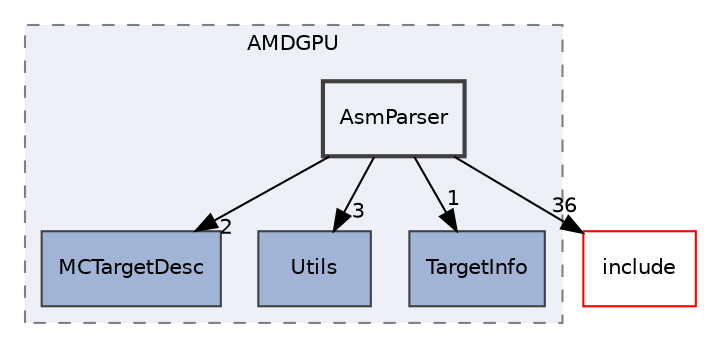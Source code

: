 digraph "lib/Target/AMDGPU/AsmParser"
{
 // LATEX_PDF_SIZE
  bgcolor="transparent";
  edge [fontname="Helvetica",fontsize="10",labelfontname="Helvetica",labelfontsize="10"];
  node [fontname="Helvetica",fontsize="10",shape="box"];
  compound=true
  subgraph clusterdir_447ce995d6e35417de5ec3060e97c93e {
    graph [ bgcolor="#edf0f7", pencolor="grey50", style="filled,dashed,", label="AMDGPU", fontname="Helvetica", fontsize="10", URL="dir_447ce995d6e35417de5ec3060e97c93e.html"]
  dir_11079433822a7eb4461df62ee7457777 [label="MCTargetDesc", style="filled,", fillcolor="#a2b4d6", color="grey25", URL="dir_11079433822a7eb4461df62ee7457777.html"];
  dir_234f42f82b76b03f6101df18c668b2d0 [label="Utils", style="filled,", fillcolor="#a2b4d6", color="grey25", URL="dir_234f42f82b76b03f6101df18c668b2d0.html"];
  dir_c9171f2c0f5e8c5077bd9fc5c6f70647 [label="TargetInfo", style="filled,", fillcolor="#a2b4d6", color="grey25", URL="dir_c9171f2c0f5e8c5077bd9fc5c6f70647.html"];
  dir_85a100ef039c3f4c9003c4e03ed24421 [label="AsmParser", style="filled,bold,", fillcolor="#edf0f7", color="grey25", URL="dir_85a100ef039c3f4c9003c4e03ed24421.html"];
  }
  dir_d44c64559bbebec7f509842c48db8b23 [label="include", style="", fillcolor="#edf0f7", color="red", URL="dir_d44c64559bbebec7f509842c48db8b23.html"];
  dir_85a100ef039c3f4c9003c4e03ed24421->dir_11079433822a7eb4461df62ee7457777 [headlabel="2", labeldistance=1.5 headhref="dir_000012_000124.html"];
  dir_85a100ef039c3f4c9003c4e03ed24421->dir_234f42f82b76b03f6101df18c668b2d0 [headlabel="3", labeldistance=1.5 headhref="dir_000012_000226.html"];
  dir_85a100ef039c3f4c9003c4e03ed24421->dir_c9171f2c0f5e8c5077bd9fc5c6f70647 [headlabel="1", labeldistance=1.5 headhref="dir_000012_000195.html"];
  dir_85a100ef039c3f4c9003c4e03ed24421->dir_d44c64559bbebec7f509842c48db8b23 [headlabel="36", labeldistance=1.5 headhref="dir_000012_000082.html"];
}
